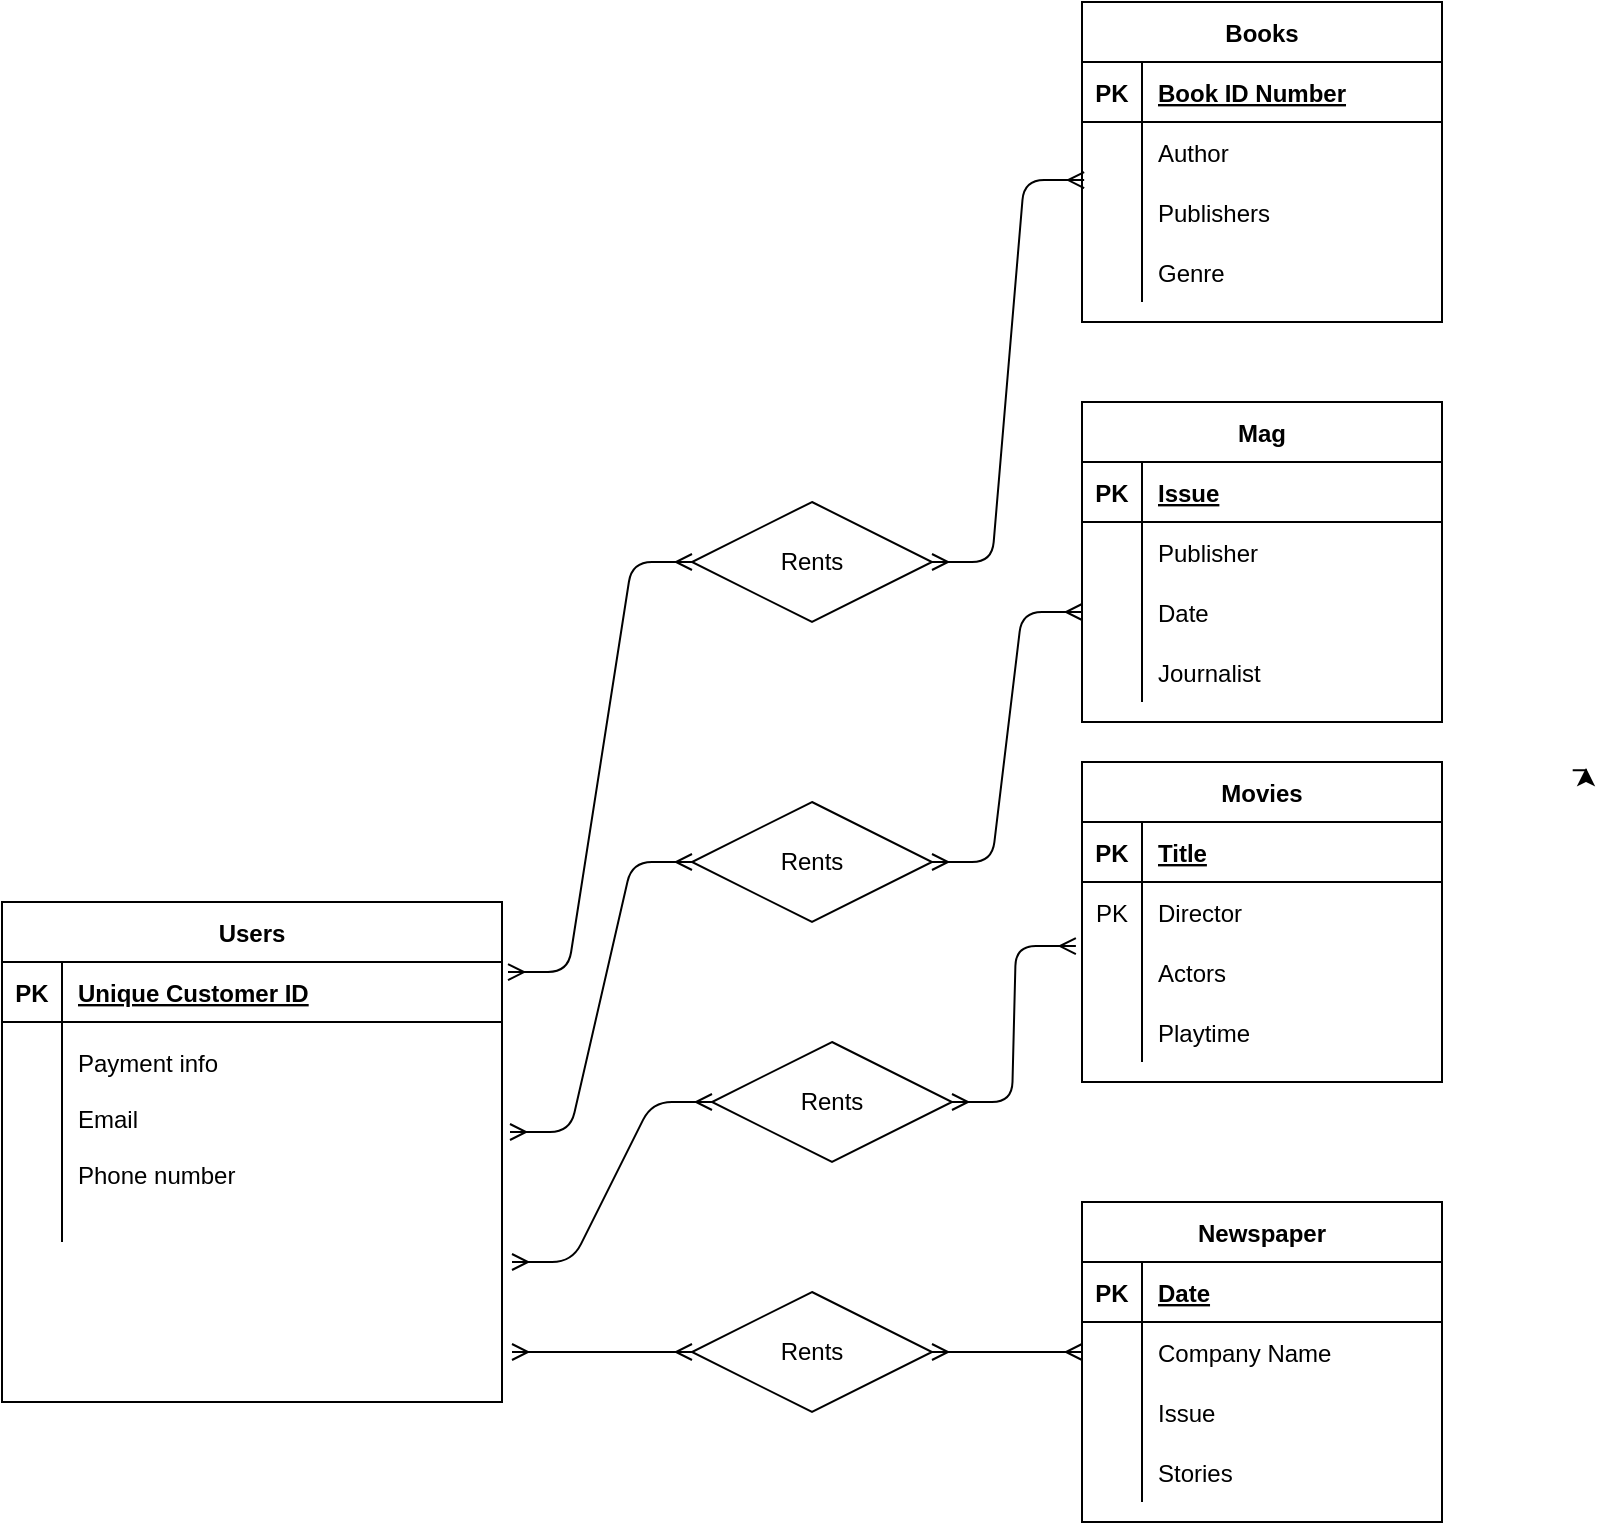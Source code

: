 <mxfile version="13.7.3" type="github"><diagram id="R2lEEEUBdFMjLlhIrx00" name="Page-1"><mxGraphModel dx="1426" dy="2051" grid="1" gridSize="10" guides="1" tooltips="1" connect="1" arrows="1" fold="1" page="1" pageScale="1" pageWidth="850" pageHeight="1100" math="0" shadow="0" extFonts="Permanent Marker^https://fonts.googleapis.com/css?family=Permanent+Marker"><root><mxCell id="0"/><mxCell id="1" parent="0"/><mxCell id="C-vyLk0tnHw3VtMMgP7b-23" value="Users" style="shape=table;startSize=30;container=1;collapsible=1;childLayout=tableLayout;fixedRows=1;rowLines=0;fontStyle=1;align=center;resizeLast=1;" parent="1" vertex="1"><mxGeometry x="20" y="180" width="250" height="250" as="geometry"/></mxCell><mxCell id="C-vyLk0tnHw3VtMMgP7b-24" value="" style="shape=partialRectangle;collapsible=0;dropTarget=0;pointerEvents=0;fillColor=none;points=[[0,0.5],[1,0.5]];portConstraint=eastwest;top=0;left=0;right=0;bottom=1;" parent="C-vyLk0tnHw3VtMMgP7b-23" vertex="1"><mxGeometry y="30" width="250" height="30" as="geometry"/></mxCell><mxCell id="C-vyLk0tnHw3VtMMgP7b-25" value="PK" style="shape=partialRectangle;overflow=hidden;connectable=0;fillColor=none;top=0;left=0;bottom=0;right=0;fontStyle=1;" parent="C-vyLk0tnHw3VtMMgP7b-24" vertex="1"><mxGeometry width="30" height="30" as="geometry"/></mxCell><mxCell id="C-vyLk0tnHw3VtMMgP7b-26" value="Unique Customer ID" style="shape=partialRectangle;overflow=hidden;connectable=0;fillColor=none;top=0;left=0;bottom=0;right=0;align=left;spacingLeft=6;fontStyle=5;" parent="C-vyLk0tnHw3VtMMgP7b-24" vertex="1"><mxGeometry x="30" width="220" height="30" as="geometry"/></mxCell><mxCell id="C-vyLk0tnHw3VtMMgP7b-27" value="" style="shape=partialRectangle;collapsible=0;dropTarget=0;pointerEvents=0;fillColor=none;points=[[0,0.5],[1,0.5]];portConstraint=eastwest;top=0;left=0;right=0;bottom=0;" parent="C-vyLk0tnHw3VtMMgP7b-23" vertex="1"><mxGeometry y="60" width="250" height="110" as="geometry"/></mxCell><mxCell id="C-vyLk0tnHw3VtMMgP7b-28" value="" style="shape=partialRectangle;overflow=hidden;connectable=0;fillColor=none;top=0;left=0;bottom=0;right=0;" parent="C-vyLk0tnHw3VtMMgP7b-27" vertex="1"><mxGeometry width="30" height="110" as="geometry"/></mxCell><mxCell id="C-vyLk0tnHw3VtMMgP7b-29" value="Payment info&#xA;&#xA;Email&#xA;&#xA;Phone number&#xA;" style="shape=partialRectangle;overflow=hidden;connectable=0;fillColor=none;top=0;left=0;bottom=0;right=0;align=left;spacingLeft=6;" parent="C-vyLk0tnHw3VtMMgP7b-27" vertex="1"><mxGeometry x="30" width="220" height="110" as="geometry"/></mxCell><mxCell id="z-YckTBENlciIuFRbnCm-26" style="edgeStyle=orthogonalEdgeStyle;rounded=0;orthogonalLoop=1;jettySize=auto;html=1;exitX=1;exitY=1;exitDx=0;exitDy=0;entryX=0.92;entryY=0.825;entryDx=0;entryDy=0;entryPerimeter=0;" edge="1" parent="1"><mxGeometry relative="1" as="geometry"><mxPoint x="805.355" y="114.142" as="sourcePoint"/><mxPoint x="812" y="113" as="targetPoint"/></mxGeometry></mxCell><mxCell id="z-YckTBENlciIuFRbnCm-53" value="Newspaper" style="shape=table;startSize=30;container=1;collapsible=1;childLayout=tableLayout;fixedRows=1;rowLines=0;fontStyle=1;align=center;resizeLast=1;" vertex="1" parent="1"><mxGeometry x="560" y="330" width="180" height="160" as="geometry"/></mxCell><mxCell id="z-YckTBENlciIuFRbnCm-54" value="" style="shape=partialRectangle;collapsible=0;dropTarget=0;pointerEvents=0;fillColor=none;top=0;left=0;bottom=1;right=0;points=[[0,0.5],[1,0.5]];portConstraint=eastwest;" vertex="1" parent="z-YckTBENlciIuFRbnCm-53"><mxGeometry y="30" width="180" height="30" as="geometry"/></mxCell><mxCell id="z-YckTBENlciIuFRbnCm-55" value="PK" style="shape=partialRectangle;connectable=0;fillColor=none;top=0;left=0;bottom=0;right=0;fontStyle=1;overflow=hidden;" vertex="1" parent="z-YckTBENlciIuFRbnCm-54"><mxGeometry width="30" height="30" as="geometry"/></mxCell><mxCell id="z-YckTBENlciIuFRbnCm-56" value="Date " style="shape=partialRectangle;connectable=0;fillColor=none;top=0;left=0;bottom=0;right=0;align=left;spacingLeft=6;fontStyle=5;overflow=hidden;" vertex="1" parent="z-YckTBENlciIuFRbnCm-54"><mxGeometry x="30" width="150" height="30" as="geometry"/></mxCell><mxCell id="z-YckTBENlciIuFRbnCm-57" value="" style="shape=partialRectangle;collapsible=0;dropTarget=0;pointerEvents=0;fillColor=none;top=0;left=0;bottom=0;right=0;points=[[0,0.5],[1,0.5]];portConstraint=eastwest;" vertex="1" parent="z-YckTBENlciIuFRbnCm-53"><mxGeometry y="60" width="180" height="30" as="geometry"/></mxCell><mxCell id="z-YckTBENlciIuFRbnCm-58" value="" style="shape=partialRectangle;connectable=0;fillColor=none;top=0;left=0;bottom=0;right=0;editable=1;overflow=hidden;" vertex="1" parent="z-YckTBENlciIuFRbnCm-57"><mxGeometry width="30" height="30" as="geometry"/></mxCell><mxCell id="z-YckTBENlciIuFRbnCm-59" value="Company Name" style="shape=partialRectangle;connectable=0;fillColor=none;top=0;left=0;bottom=0;right=0;align=left;spacingLeft=6;overflow=hidden;" vertex="1" parent="z-YckTBENlciIuFRbnCm-57"><mxGeometry x="30" width="150" height="30" as="geometry"/></mxCell><mxCell id="z-YckTBENlciIuFRbnCm-60" value="" style="shape=partialRectangle;collapsible=0;dropTarget=0;pointerEvents=0;fillColor=none;top=0;left=0;bottom=0;right=0;points=[[0,0.5],[1,0.5]];portConstraint=eastwest;" vertex="1" parent="z-YckTBENlciIuFRbnCm-53"><mxGeometry y="90" width="180" height="30" as="geometry"/></mxCell><mxCell id="z-YckTBENlciIuFRbnCm-61" value="" style="shape=partialRectangle;connectable=0;fillColor=none;top=0;left=0;bottom=0;right=0;editable=1;overflow=hidden;" vertex="1" parent="z-YckTBENlciIuFRbnCm-60"><mxGeometry width="30" height="30" as="geometry"/></mxCell><mxCell id="z-YckTBENlciIuFRbnCm-62" value="Issue" style="shape=partialRectangle;connectable=0;fillColor=none;top=0;left=0;bottom=0;right=0;align=left;spacingLeft=6;overflow=hidden;" vertex="1" parent="z-YckTBENlciIuFRbnCm-60"><mxGeometry x="30" width="150" height="30" as="geometry"/></mxCell><mxCell id="z-YckTBENlciIuFRbnCm-63" value="" style="shape=partialRectangle;collapsible=0;dropTarget=0;pointerEvents=0;fillColor=none;top=0;left=0;bottom=0;right=0;points=[[0,0.5],[1,0.5]];portConstraint=eastwest;" vertex="1" parent="z-YckTBENlciIuFRbnCm-53"><mxGeometry y="120" width="180" height="30" as="geometry"/></mxCell><mxCell id="z-YckTBENlciIuFRbnCm-64" value="" style="shape=partialRectangle;connectable=0;fillColor=none;top=0;left=0;bottom=0;right=0;editable=1;overflow=hidden;" vertex="1" parent="z-YckTBENlciIuFRbnCm-63"><mxGeometry width="30" height="30" as="geometry"/></mxCell><mxCell id="z-YckTBENlciIuFRbnCm-65" value="Stories" style="shape=partialRectangle;connectable=0;fillColor=none;top=0;left=0;bottom=0;right=0;align=left;spacingLeft=6;overflow=hidden;" vertex="1" parent="z-YckTBENlciIuFRbnCm-63"><mxGeometry x="30" width="150" height="30" as="geometry"/></mxCell><mxCell id="z-YckTBENlciIuFRbnCm-66" value="Movies" style="shape=table;startSize=30;container=1;collapsible=1;childLayout=tableLayout;fixedRows=1;rowLines=0;fontStyle=1;align=center;resizeLast=1;" vertex="1" parent="1"><mxGeometry x="560" y="110" width="180" height="160" as="geometry"/></mxCell><mxCell id="z-YckTBENlciIuFRbnCm-67" value="" style="shape=partialRectangle;collapsible=0;dropTarget=0;pointerEvents=0;fillColor=none;top=0;left=0;bottom=1;right=0;points=[[0,0.5],[1,0.5]];portConstraint=eastwest;" vertex="1" parent="z-YckTBENlciIuFRbnCm-66"><mxGeometry y="30" width="180" height="30" as="geometry"/></mxCell><mxCell id="z-YckTBENlciIuFRbnCm-68" value="PK" style="shape=partialRectangle;connectable=0;fillColor=none;top=0;left=0;bottom=0;right=0;fontStyle=1;overflow=hidden;" vertex="1" parent="z-YckTBENlciIuFRbnCm-67"><mxGeometry width="30" height="30" as="geometry"/></mxCell><mxCell id="z-YckTBENlciIuFRbnCm-69" value="Title" style="shape=partialRectangle;connectable=0;fillColor=none;top=0;left=0;bottom=0;right=0;align=left;spacingLeft=6;fontStyle=5;overflow=hidden;" vertex="1" parent="z-YckTBENlciIuFRbnCm-67"><mxGeometry x="30" width="150" height="30" as="geometry"/></mxCell><mxCell id="z-YckTBENlciIuFRbnCm-70" value="" style="shape=partialRectangle;collapsible=0;dropTarget=0;pointerEvents=0;fillColor=none;top=0;left=0;bottom=0;right=0;points=[[0,0.5],[1,0.5]];portConstraint=eastwest;" vertex="1" parent="z-YckTBENlciIuFRbnCm-66"><mxGeometry y="60" width="180" height="30" as="geometry"/></mxCell><mxCell id="z-YckTBENlciIuFRbnCm-71" value="PK" style="shape=partialRectangle;connectable=0;fillColor=none;top=0;left=0;bottom=0;right=0;editable=1;overflow=hidden;" vertex="1" parent="z-YckTBENlciIuFRbnCm-70"><mxGeometry width="30" height="30" as="geometry"/></mxCell><mxCell id="z-YckTBENlciIuFRbnCm-72" value="Director" style="shape=partialRectangle;connectable=0;fillColor=none;top=0;left=0;bottom=0;right=0;align=left;spacingLeft=6;overflow=hidden;" vertex="1" parent="z-YckTBENlciIuFRbnCm-70"><mxGeometry x="30" width="150" height="30" as="geometry"/></mxCell><mxCell id="z-YckTBENlciIuFRbnCm-73" value="" style="shape=partialRectangle;collapsible=0;dropTarget=0;pointerEvents=0;fillColor=none;top=0;left=0;bottom=0;right=0;points=[[0,0.5],[1,0.5]];portConstraint=eastwest;" vertex="1" parent="z-YckTBENlciIuFRbnCm-66"><mxGeometry y="90" width="180" height="30" as="geometry"/></mxCell><mxCell id="z-YckTBENlciIuFRbnCm-74" value="" style="shape=partialRectangle;connectable=0;fillColor=none;top=0;left=0;bottom=0;right=0;editable=1;overflow=hidden;" vertex="1" parent="z-YckTBENlciIuFRbnCm-73"><mxGeometry width="30" height="30" as="geometry"/></mxCell><mxCell id="z-YckTBENlciIuFRbnCm-75" value="Actors" style="shape=partialRectangle;connectable=0;fillColor=none;top=0;left=0;bottom=0;right=0;align=left;spacingLeft=6;overflow=hidden;" vertex="1" parent="z-YckTBENlciIuFRbnCm-73"><mxGeometry x="30" width="150" height="30" as="geometry"/></mxCell><mxCell id="z-YckTBENlciIuFRbnCm-76" value="" style="shape=partialRectangle;collapsible=0;dropTarget=0;pointerEvents=0;fillColor=none;top=0;left=0;bottom=0;right=0;points=[[0,0.5],[1,0.5]];portConstraint=eastwest;" vertex="1" parent="z-YckTBENlciIuFRbnCm-66"><mxGeometry y="120" width="180" height="30" as="geometry"/></mxCell><mxCell id="z-YckTBENlciIuFRbnCm-77" value="" style="shape=partialRectangle;connectable=0;fillColor=none;top=0;left=0;bottom=0;right=0;editable=1;overflow=hidden;" vertex="1" parent="z-YckTBENlciIuFRbnCm-76"><mxGeometry width="30" height="30" as="geometry"/></mxCell><mxCell id="z-YckTBENlciIuFRbnCm-78" value="Playtime" style="shape=partialRectangle;connectable=0;fillColor=none;top=0;left=0;bottom=0;right=0;align=left;spacingLeft=6;overflow=hidden;" vertex="1" parent="z-YckTBENlciIuFRbnCm-76"><mxGeometry x="30" width="150" height="30" as="geometry"/></mxCell><mxCell id="z-YckTBENlciIuFRbnCm-27" value="Mag" style="shape=table;startSize=30;container=1;collapsible=1;childLayout=tableLayout;fixedRows=1;rowLines=0;fontStyle=1;align=center;resizeLast=1;" vertex="1" parent="1"><mxGeometry x="560" y="-70" width="180" height="160" as="geometry"/></mxCell><mxCell id="z-YckTBENlciIuFRbnCm-28" value="" style="shape=partialRectangle;collapsible=0;dropTarget=0;pointerEvents=0;fillColor=none;top=0;left=0;bottom=1;right=0;points=[[0,0.5],[1,0.5]];portConstraint=eastwest;" vertex="1" parent="z-YckTBENlciIuFRbnCm-27"><mxGeometry y="30" width="180" height="30" as="geometry"/></mxCell><mxCell id="z-YckTBENlciIuFRbnCm-29" value="PK" style="shape=partialRectangle;connectable=0;fillColor=none;top=0;left=0;bottom=0;right=0;fontStyle=1;overflow=hidden;" vertex="1" parent="z-YckTBENlciIuFRbnCm-28"><mxGeometry width="30" height="30" as="geometry"/></mxCell><mxCell id="z-YckTBENlciIuFRbnCm-30" value="Issue" style="shape=partialRectangle;connectable=0;fillColor=none;top=0;left=0;bottom=0;right=0;align=left;spacingLeft=6;fontStyle=5;overflow=hidden;" vertex="1" parent="z-YckTBENlciIuFRbnCm-28"><mxGeometry x="30" width="150" height="30" as="geometry"/></mxCell><mxCell id="z-YckTBENlciIuFRbnCm-31" value="" style="shape=partialRectangle;collapsible=0;dropTarget=0;pointerEvents=0;fillColor=none;top=0;left=0;bottom=0;right=0;points=[[0,0.5],[1,0.5]];portConstraint=eastwest;" vertex="1" parent="z-YckTBENlciIuFRbnCm-27"><mxGeometry y="60" width="180" height="30" as="geometry"/></mxCell><mxCell id="z-YckTBENlciIuFRbnCm-32" value="" style="shape=partialRectangle;connectable=0;fillColor=none;top=0;left=0;bottom=0;right=0;editable=1;overflow=hidden;" vertex="1" parent="z-YckTBENlciIuFRbnCm-31"><mxGeometry width="30" height="30" as="geometry"/></mxCell><mxCell id="z-YckTBENlciIuFRbnCm-33" value="Publisher" style="shape=partialRectangle;connectable=0;fillColor=none;top=0;left=0;bottom=0;right=0;align=left;spacingLeft=6;overflow=hidden;" vertex="1" parent="z-YckTBENlciIuFRbnCm-31"><mxGeometry x="30" width="150" height="30" as="geometry"/></mxCell><mxCell id="z-YckTBENlciIuFRbnCm-34" value="" style="shape=partialRectangle;collapsible=0;dropTarget=0;pointerEvents=0;fillColor=none;top=0;left=0;bottom=0;right=0;points=[[0,0.5],[1,0.5]];portConstraint=eastwest;" vertex="1" parent="z-YckTBENlciIuFRbnCm-27"><mxGeometry y="90" width="180" height="30" as="geometry"/></mxCell><mxCell id="z-YckTBENlciIuFRbnCm-35" value="" style="shape=partialRectangle;connectable=0;fillColor=none;top=0;left=0;bottom=0;right=0;editable=1;overflow=hidden;" vertex="1" parent="z-YckTBENlciIuFRbnCm-34"><mxGeometry width="30" height="30" as="geometry"/></mxCell><mxCell id="z-YckTBENlciIuFRbnCm-36" value="Date" style="shape=partialRectangle;connectable=0;fillColor=none;top=0;left=0;bottom=0;right=0;align=left;spacingLeft=6;overflow=hidden;" vertex="1" parent="z-YckTBENlciIuFRbnCm-34"><mxGeometry x="30" width="150" height="30" as="geometry"/></mxCell><mxCell id="z-YckTBENlciIuFRbnCm-37" value="" style="shape=partialRectangle;collapsible=0;dropTarget=0;pointerEvents=0;fillColor=none;top=0;left=0;bottom=0;right=0;points=[[0,0.5],[1,0.5]];portConstraint=eastwest;" vertex="1" parent="z-YckTBENlciIuFRbnCm-27"><mxGeometry y="120" width="180" height="30" as="geometry"/></mxCell><mxCell id="z-YckTBENlciIuFRbnCm-38" value="" style="shape=partialRectangle;connectable=0;fillColor=none;top=0;left=0;bottom=0;right=0;editable=1;overflow=hidden;" vertex="1" parent="z-YckTBENlciIuFRbnCm-37"><mxGeometry width="30" height="30" as="geometry"/></mxCell><mxCell id="z-YckTBENlciIuFRbnCm-39" value="Journalist" style="shape=partialRectangle;connectable=0;fillColor=none;top=0;left=0;bottom=0;right=0;align=left;spacingLeft=6;overflow=hidden;" vertex="1" parent="z-YckTBENlciIuFRbnCm-37"><mxGeometry x="30" width="150" height="30" as="geometry"/></mxCell><mxCell id="z-YckTBENlciIuFRbnCm-94" value="" style="edgeStyle=entityRelationEdgeStyle;fontSize=12;html=1;endArrow=ERmany;startArrow=ERmany;entryX=0.006;entryY=-0.033;entryDx=0;entryDy=0;entryPerimeter=0;exitX=1;exitY=0.5;exitDx=0;exitDy=0;" edge="1" parent="1" source="z-YckTBENlciIuFRbnCm-98" target="z-YckTBENlciIuFRbnCm-86"><mxGeometry width="100" height="100" relative="1" as="geometry"><mxPoint x="272" y="280" as="sourcePoint"/><mxPoint x="360" y="150" as="targetPoint"/></mxGeometry></mxCell><mxCell id="z-YckTBENlciIuFRbnCm-95" value="" style="edgeStyle=entityRelationEdgeStyle;fontSize=12;html=1;endArrow=ERmany;startArrow=ERmany;entryX=0;entryY=0.5;entryDx=0;entryDy=0;" edge="1" parent="1" source="z-YckTBENlciIuFRbnCm-102" target="z-YckTBENlciIuFRbnCm-34"><mxGeometry width="100" height="100" relative="1" as="geometry"><mxPoint x="274" y="295" as="sourcePoint"/><mxPoint x="370" y="160" as="targetPoint"/></mxGeometry></mxCell><mxCell id="z-YckTBENlciIuFRbnCm-96" value="" style="edgeStyle=entityRelationEdgeStyle;fontSize=12;html=1;endArrow=ERmany;startArrow=ERmany;" edge="1" parent="1" source="z-YckTBENlciIuFRbnCm-100" target="z-YckTBENlciIuFRbnCm-57"><mxGeometry width="100" height="100" relative="1" as="geometry"><mxPoint x="275" y="405" as="sourcePoint"/><mxPoint x="380" y="170" as="targetPoint"/></mxGeometry></mxCell><mxCell id="z-YckTBENlciIuFRbnCm-97" value="" style="edgeStyle=entityRelationEdgeStyle;fontSize=12;html=1;endArrow=ERmany;startArrow=ERmany;entryX=-0.017;entryY=0.067;entryDx=0;entryDy=0;entryPerimeter=0;" edge="1" parent="1" source="z-YckTBENlciIuFRbnCm-101" target="z-YckTBENlciIuFRbnCm-73"><mxGeometry width="100" height="100" relative="1" as="geometry"><mxPoint x="275" y="360" as="sourcePoint"/><mxPoint x="370" y="150" as="targetPoint"/></mxGeometry></mxCell><mxCell id="z-YckTBENlciIuFRbnCm-79" value="Books" style="shape=table;startSize=30;container=1;collapsible=1;childLayout=tableLayout;fixedRows=1;rowLines=0;fontStyle=1;align=center;resizeLast=1;" vertex="1" parent="1"><mxGeometry x="560" y="-270" width="180" height="160" as="geometry"/></mxCell><mxCell id="z-YckTBENlciIuFRbnCm-80" value="" style="shape=partialRectangle;collapsible=0;dropTarget=0;pointerEvents=0;fillColor=none;top=0;left=0;bottom=1;right=0;points=[[0,0.5],[1,0.5]];portConstraint=eastwest;" vertex="1" parent="z-YckTBENlciIuFRbnCm-79"><mxGeometry y="30" width="180" height="30" as="geometry"/></mxCell><mxCell id="z-YckTBENlciIuFRbnCm-81" value="PK" style="shape=partialRectangle;connectable=0;fillColor=none;top=0;left=0;bottom=0;right=0;fontStyle=1;overflow=hidden;" vertex="1" parent="z-YckTBENlciIuFRbnCm-80"><mxGeometry width="30" height="30" as="geometry"/></mxCell><mxCell id="z-YckTBENlciIuFRbnCm-82" value="Book ID Number" style="shape=partialRectangle;connectable=0;fillColor=none;top=0;left=0;bottom=0;right=0;align=left;spacingLeft=6;fontStyle=5;overflow=hidden;" vertex="1" parent="z-YckTBENlciIuFRbnCm-80"><mxGeometry x="30" width="150" height="30" as="geometry"/></mxCell><mxCell id="z-YckTBENlciIuFRbnCm-83" value="" style="shape=partialRectangle;collapsible=0;dropTarget=0;pointerEvents=0;fillColor=none;top=0;left=0;bottom=0;right=0;points=[[0,0.5],[1,0.5]];portConstraint=eastwest;" vertex="1" parent="z-YckTBENlciIuFRbnCm-79"><mxGeometry y="60" width="180" height="30" as="geometry"/></mxCell><mxCell id="z-YckTBENlciIuFRbnCm-84" value="" style="shape=partialRectangle;connectable=0;fillColor=none;top=0;left=0;bottom=0;right=0;editable=1;overflow=hidden;" vertex="1" parent="z-YckTBENlciIuFRbnCm-83"><mxGeometry width="30" height="30" as="geometry"/></mxCell><mxCell id="z-YckTBENlciIuFRbnCm-85" value="Author" style="shape=partialRectangle;connectable=0;fillColor=none;top=0;left=0;bottom=0;right=0;align=left;spacingLeft=6;overflow=hidden;" vertex="1" parent="z-YckTBENlciIuFRbnCm-83"><mxGeometry x="30" width="150" height="30" as="geometry"/></mxCell><mxCell id="z-YckTBENlciIuFRbnCm-86" value="" style="shape=partialRectangle;collapsible=0;dropTarget=0;pointerEvents=0;fillColor=none;top=0;left=0;bottom=0;right=0;points=[[0,0.5],[1,0.5]];portConstraint=eastwest;" vertex="1" parent="z-YckTBENlciIuFRbnCm-79"><mxGeometry y="90" width="180" height="30" as="geometry"/></mxCell><mxCell id="z-YckTBENlciIuFRbnCm-87" value="" style="shape=partialRectangle;connectable=0;fillColor=none;top=0;left=0;bottom=0;right=0;editable=1;overflow=hidden;" vertex="1" parent="z-YckTBENlciIuFRbnCm-86"><mxGeometry width="30" height="30" as="geometry"/></mxCell><mxCell id="z-YckTBENlciIuFRbnCm-88" value="Publishers" style="shape=partialRectangle;connectable=0;fillColor=none;top=0;left=0;bottom=0;right=0;align=left;spacingLeft=6;overflow=hidden;" vertex="1" parent="z-YckTBENlciIuFRbnCm-86"><mxGeometry x="30" width="150" height="30" as="geometry"/></mxCell><mxCell id="z-YckTBENlciIuFRbnCm-89" value="" style="shape=partialRectangle;collapsible=0;dropTarget=0;pointerEvents=0;fillColor=none;top=0;left=0;bottom=0;right=0;points=[[0,0.5],[1,0.5]];portConstraint=eastwest;" vertex="1" parent="z-YckTBENlciIuFRbnCm-79"><mxGeometry y="120" width="180" height="30" as="geometry"/></mxCell><mxCell id="z-YckTBENlciIuFRbnCm-90" value="" style="shape=partialRectangle;connectable=0;fillColor=none;top=0;left=0;bottom=0;right=0;editable=1;overflow=hidden;" vertex="1" parent="z-YckTBENlciIuFRbnCm-89"><mxGeometry width="30" height="30" as="geometry"/></mxCell><mxCell id="z-YckTBENlciIuFRbnCm-91" value="Genre" style="shape=partialRectangle;connectable=0;fillColor=none;top=0;left=0;bottom=0;right=0;align=left;spacingLeft=6;overflow=hidden;" vertex="1" parent="z-YckTBENlciIuFRbnCm-89"><mxGeometry x="30" width="150" height="30" as="geometry"/></mxCell><mxCell id="z-YckTBENlciIuFRbnCm-98" value="Rents" style="shape=rhombus;perimeter=rhombusPerimeter;whiteSpace=wrap;html=1;align=center;" vertex="1" parent="1"><mxGeometry x="365" y="-20" width="120" height="60" as="geometry"/></mxCell><mxCell id="z-YckTBENlciIuFRbnCm-99" value="" style="edgeStyle=entityRelationEdgeStyle;fontSize=12;html=1;endArrow=ERmany;startArrow=ERmany;entryX=0;entryY=0.5;entryDx=0;entryDy=0;exitX=1.012;exitY=0.167;exitDx=0;exitDy=0;exitPerimeter=0;" edge="1" parent="1" source="C-vyLk0tnHw3VtMMgP7b-24" target="z-YckTBENlciIuFRbnCm-98"><mxGeometry width="100" height="100" relative="1" as="geometry"><mxPoint x="273" y="215.01" as="sourcePoint"/><mxPoint x="561.08" y="-180.99" as="targetPoint"/></mxGeometry></mxCell><mxCell id="z-YckTBENlciIuFRbnCm-102" value="Rents" style="shape=rhombus;perimeter=rhombusPerimeter;whiteSpace=wrap;html=1;align=center;" vertex="1" parent="1"><mxGeometry x="365" y="130" width="120" height="60" as="geometry"/></mxCell><mxCell id="z-YckTBENlciIuFRbnCm-103" value="" style="edgeStyle=entityRelationEdgeStyle;fontSize=12;html=1;endArrow=ERmany;startArrow=ERmany;entryX=0;entryY=0.5;entryDx=0;entryDy=0;" edge="1" parent="1" target="z-YckTBENlciIuFRbnCm-102"><mxGeometry width="100" height="100" relative="1" as="geometry"><mxPoint x="274" y="295" as="sourcePoint"/><mxPoint x="560" y="35" as="targetPoint"/></mxGeometry></mxCell><mxCell id="z-YckTBENlciIuFRbnCm-100" value="Rents" style="shape=rhombus;perimeter=rhombusPerimeter;whiteSpace=wrap;html=1;align=center;" vertex="1" parent="1"><mxGeometry x="365" y="375" width="120" height="60" as="geometry"/></mxCell><mxCell id="z-YckTBENlciIuFRbnCm-104" value="" style="edgeStyle=entityRelationEdgeStyle;fontSize=12;html=1;endArrow=ERmany;startArrow=ERmany;" edge="1" parent="1" target="z-YckTBENlciIuFRbnCm-100"><mxGeometry width="100" height="100" relative="1" as="geometry"><mxPoint x="275" y="405" as="sourcePoint"/><mxPoint x="560" y="405" as="targetPoint"/></mxGeometry></mxCell><mxCell id="z-YckTBENlciIuFRbnCm-101" value="Rents" style="shape=rhombus;perimeter=rhombusPerimeter;whiteSpace=wrap;html=1;align=center;" vertex="1" parent="1"><mxGeometry x="375" y="250" width="120" height="60" as="geometry"/></mxCell><mxCell id="z-YckTBENlciIuFRbnCm-105" value="" style="edgeStyle=entityRelationEdgeStyle;fontSize=12;html=1;endArrow=ERmany;startArrow=ERmany;entryX=0;entryY=0.5;entryDx=0;entryDy=0;" edge="1" parent="1" target="z-YckTBENlciIuFRbnCm-101"><mxGeometry width="100" height="100" relative="1" as="geometry"><mxPoint x="275" y="360" as="sourcePoint"/><mxPoint x="556.94" y="202.01" as="targetPoint"/></mxGeometry></mxCell></root></mxGraphModel></diagram></mxfile>